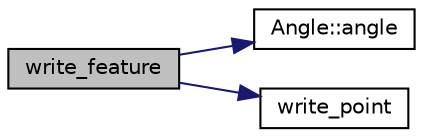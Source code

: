 digraph "write_feature"
{
 // LATEX_PDF_SIZE
  edge [fontname="Helvetica",fontsize="10",labelfontname="Helvetica",labelfontsize="10"];
  node [fontname="Helvetica",fontsize="10",shape=record];
  rankdir="LR";
  Node1 [label="write_feature",height=0.2,width=0.4,color="black", fillcolor="grey75", style="filled", fontcolor="black",tooltip=" "];
  Node1 -> Node2 [color="midnightblue",fontsize="10",style="solid",fontname="Helvetica"];
  Node2 [label="Angle::angle",height=0.2,width=0.4,color="black", fillcolor="white", style="filled",URL="$d2/d39/class_angle.html#aeaf5fb65710c144ceed0a9105347af3c",tooltip=" "];
  Node1 -> Node3 [color="midnightblue",fontsize="10",style="solid",fontname="Helvetica"];
  Node3 [label="write_point",height=0.2,width=0.4,color="black", fillcolor="white", style="filled",URL="$d6/d39/cs_8_c.html#a0f9481cfbe4b32ed1593b6b5096a92d1",tooltip=" "];
}
